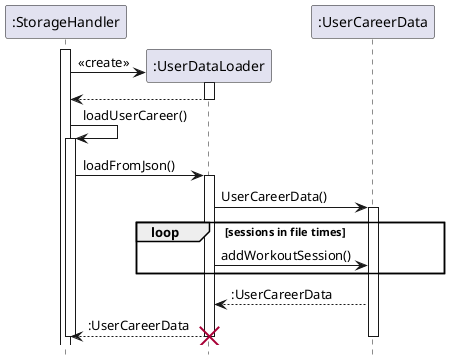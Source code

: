 @startuml
hide footbox
activate ":StorageHandler"
create ":UserDataLoader"

":StorageHandler" -> ":UserDataLoader" : <<create>>
activate ":UserDataLoader"
":UserDataLoader" --> ":StorageHandler"
deactivate ":UserDataLoader"

    ":StorageHandler" -> ":StorageHandler" : loadUserCareer()
    activate ":StorageHandler"
    ":StorageHandler" -> ":UserDataLoader": loadFromJson()
    activate ":UserDataLoader"
        ":UserDataLoader"-> ":UserCareerData": UserCareerData()
        activate ":UserCareerData"
            loop sessions in file times
                ":UserDataLoader" -> ":UserCareerData" : addWorkoutSession()
            end
            ":UserCareerData" --> ":UserDataLoader" : :UserCareerData
        ":UserDataLoader" --> ":StorageHandler" : :UserCareerData
    deactivate ":UserDataLoader"
    destroy ":UserDataLoader"
    deactivate ":UserCareerData"
    deactivate ":StorageHandler"

@enduml